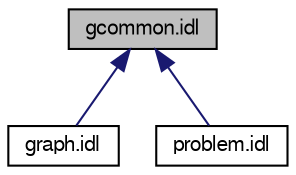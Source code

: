digraph "gcommon.idl"
{
  edge [fontname="FreeSans",fontsize="10",labelfontname="FreeSans",labelfontsize="10"];
  node [fontname="FreeSans",fontsize="10",shape=record];
  Node1 [label="gcommon.idl",height=0.2,width=0.4,color="black", fillcolor="grey75", style="filled" fontcolor="black"];
  Node1 -> Node2 [dir="back",color="midnightblue",fontsize="10",style="solid",fontname="FreeSans"];
  Node2 [label="graph.idl",height=0.2,width=0.4,color="black", fillcolor="white", style="filled",URL="$a00019.html"];
  Node1 -> Node3 [dir="back",color="midnightblue",fontsize="10",style="solid",fontname="FreeSans"];
  Node3 [label="problem.idl",height=0.2,width=0.4,color="black", fillcolor="white", style="filled",URL="$a00020.html"];
}
